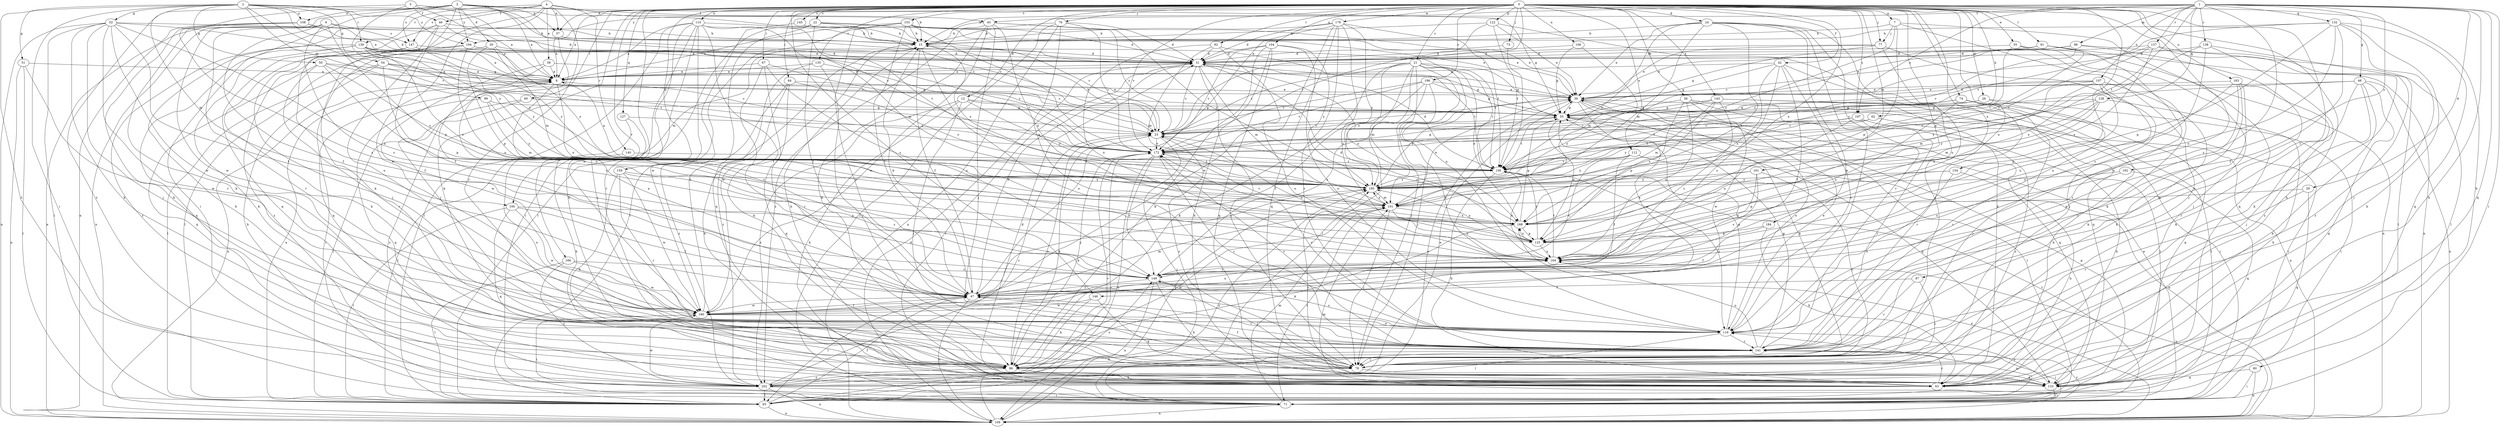 strict digraph  {
0;
1;
2;
3;
4;
5;
6;
7;
8;
12;
15;
21;
22;
23;
24;
26;
29;
30;
31;
35;
36;
37;
38;
39;
42;
45;
46;
47;
48;
50;
51;
52;
54;
55;
60;
62;
63;
64;
67;
71;
73;
74;
76;
77;
78;
86;
87;
90;
91;
92;
93;
98;
99;
100;
101;
104;
106;
107;
108;
109;
110;
112;
116;
122;
125;
127;
128;
132;
133;
135;
137;
138;
139;
140;
141;
143;
145;
146;
147;
149;
153;
154;
156;
159;
161;
163;
164;
166;
172;
179;
180;
184;
188;
192;
194;
195;
196;
197;
202;
0 -> 7  [label=a];
0 -> 8  [label=a];
0 -> 12  [label=b];
0 -> 21  [label=c];
0 -> 22  [label=c];
0 -> 23  [label=c];
0 -> 24  [label=d];
0 -> 26  [label=d];
0 -> 35  [label=e];
0 -> 36  [label=e];
0 -> 37  [label=e];
0 -> 42  [label=f];
0 -> 60  [label=h];
0 -> 62  [label=h];
0 -> 63  [label=h];
0 -> 64  [label=i];
0 -> 67  [label=i];
0 -> 73  [label=j];
0 -> 74  [label=j];
0 -> 76  [label=j];
0 -> 77  [label=j];
0 -> 86  [label=k];
0 -> 87  [label=l];
0 -> 90  [label=l];
0 -> 91  [label=l];
0 -> 92  [label=l];
0 -> 104  [label=n];
0 -> 106  [label=n];
0 -> 110  [label=o];
0 -> 112  [label=o];
0 -> 116  [label=o];
0 -> 122  [label=p];
0 -> 125  [label=p];
0 -> 127  [label=q];
0 -> 135  [label=r];
0 -> 143  [label=s];
0 -> 145  [label=s];
0 -> 146  [label=s];
0 -> 153  [label=t];
0 -> 154  [label=t];
0 -> 159  [label=u];
0 -> 161  [label=u];
0 -> 163  [label=u];
0 -> 164  [label=u];
0 -> 166  [label=v];
0 -> 172  [label=v];
0 -> 179  [label=w];
0 -> 180  [label=w];
0 -> 184  [label=x];
0 -> 188  [label=x];
0 -> 196  [label=z];
0 -> 197  [label=z];
1 -> 15  [label=b];
1 -> 29  [label=d];
1 -> 45  [label=f];
1 -> 48  [label=g];
1 -> 63  [label=h];
1 -> 71  [label=i];
1 -> 98  [label=m];
1 -> 107  [label=n];
1 -> 128  [label=q];
1 -> 132  [label=q];
1 -> 133  [label=q];
1 -> 137  [label=r];
1 -> 138  [label=r];
1 -> 146  [label=s];
1 -> 156  [label=t];
1 -> 192  [label=y];
1 -> 194  [label=y];
1 -> 197  [label=z];
2 -> 8  [label=a];
2 -> 15  [label=b];
2 -> 50  [label=g];
2 -> 51  [label=g];
2 -> 52  [label=g];
2 -> 54  [label=g];
2 -> 71  [label=i];
2 -> 99  [label=m];
2 -> 100  [label=m];
2 -> 108  [label=n];
2 -> 139  [label=r];
2 -> 172  [label=v];
2 -> 194  [label=y];
2 -> 202  [label=z];
3 -> 8  [label=a];
3 -> 30  [label=d];
3 -> 37  [label=e];
3 -> 45  [label=f];
3 -> 55  [label=g];
3 -> 71  [label=i];
3 -> 86  [label=k];
3 -> 108  [label=n];
3 -> 109  [label=n];
3 -> 116  [label=o];
3 -> 147  [label=s];
3 -> 172  [label=v];
3 -> 194  [label=y];
4 -> 23  [label=c];
4 -> 37  [label=e];
4 -> 38  [label=e];
4 -> 46  [label=f];
4 -> 86  [label=k];
4 -> 139  [label=r];
4 -> 140  [label=r];
4 -> 141  [label=r];
4 -> 147  [label=s];
4 -> 180  [label=w];
5 -> 8  [label=a];
5 -> 23  [label=c];
5 -> 39  [label=e];
5 -> 46  [label=f];
5 -> 195  [label=y];
5 -> 202  [label=z];
6 -> 31  [label=d];
6 -> 47  [label=f];
6 -> 109  [label=n];
6 -> 125  [label=p];
6 -> 141  [label=r];
6 -> 147  [label=s];
6 -> 149  [label=s];
6 -> 180  [label=w];
7 -> 15  [label=b];
7 -> 77  [label=j];
7 -> 78  [label=j];
7 -> 125  [label=p];
7 -> 133  [label=q];
7 -> 195  [label=y];
8 -> 39  [label=e];
8 -> 71  [label=i];
8 -> 109  [label=n];
8 -> 149  [label=s];
8 -> 188  [label=x];
12 -> 55  [label=g];
12 -> 63  [label=h];
12 -> 78  [label=j];
12 -> 172  [label=v];
12 -> 195  [label=y];
12 -> 202  [label=z];
15 -> 31  [label=d];
15 -> 47  [label=f];
15 -> 100  [label=m];
15 -> 116  [label=o];
15 -> 180  [label=w];
15 -> 195  [label=y];
21 -> 8  [label=a];
21 -> 23  [label=c];
21 -> 55  [label=g];
21 -> 71  [label=i];
21 -> 78  [label=j];
21 -> 86  [label=k];
21 -> 101  [label=m];
21 -> 116  [label=o];
21 -> 156  [label=t];
21 -> 164  [label=u];
21 -> 188  [label=x];
21 -> 195  [label=y];
22 -> 15  [label=b];
22 -> 23  [label=c];
22 -> 39  [label=e];
22 -> 47  [label=f];
22 -> 93  [label=l];
22 -> 133  [label=q];
23 -> 15  [label=b];
23 -> 71  [label=i];
23 -> 86  [label=k];
23 -> 164  [label=u];
23 -> 172  [label=v];
24 -> 15  [label=b];
24 -> 39  [label=e];
24 -> 78  [label=j];
24 -> 101  [label=m];
24 -> 116  [label=o];
24 -> 141  [label=r];
24 -> 180  [label=w];
24 -> 188  [label=x];
24 -> 195  [label=y];
26 -> 55  [label=g];
26 -> 71  [label=i];
26 -> 141  [label=r];
26 -> 156  [label=t];
29 -> 101  [label=m];
29 -> 133  [label=q];
29 -> 141  [label=r];
30 -> 31  [label=d];
30 -> 93  [label=l];
30 -> 101  [label=m];
30 -> 125  [label=p];
30 -> 195  [label=y];
31 -> 8  [label=a];
31 -> 23  [label=c];
31 -> 71  [label=i];
31 -> 78  [label=j];
31 -> 101  [label=m];
31 -> 156  [label=t];
31 -> 188  [label=x];
35 -> 31  [label=d];
35 -> 78  [label=j];
35 -> 86  [label=k];
35 -> 109  [label=n];
35 -> 156  [label=t];
36 -> 55  [label=g];
36 -> 93  [label=l];
36 -> 125  [label=p];
36 -> 133  [label=q];
36 -> 164  [label=u];
36 -> 180  [label=w];
37 -> 8  [label=a];
37 -> 31  [label=d];
37 -> 78  [label=j];
38 -> 8  [label=a];
38 -> 55  [label=g];
38 -> 149  [label=s];
38 -> 180  [label=w];
39 -> 55  [label=g];
39 -> 71  [label=i];
39 -> 86  [label=k];
39 -> 109  [label=n];
39 -> 116  [label=o];
39 -> 180  [label=w];
42 -> 8  [label=a];
42 -> 47  [label=f];
42 -> 55  [label=g];
42 -> 116  [label=o];
42 -> 133  [label=q];
42 -> 149  [label=s];
42 -> 188  [label=x];
45 -> 15  [label=b];
45 -> 23  [label=c];
45 -> 78  [label=j];
45 -> 86  [label=k];
45 -> 180  [label=w];
45 -> 188  [label=x];
45 -> 195  [label=y];
45 -> 202  [label=z];
46 -> 15  [label=b];
46 -> 31  [label=d];
46 -> 47  [label=f];
46 -> 63  [label=h];
46 -> 78  [label=j];
46 -> 133  [label=q];
47 -> 8  [label=a];
47 -> 15  [label=b];
47 -> 31  [label=d];
47 -> 93  [label=l];
47 -> 101  [label=m];
47 -> 109  [label=n];
47 -> 141  [label=r];
47 -> 164  [label=u];
47 -> 180  [label=w];
47 -> 195  [label=y];
48 -> 39  [label=e];
48 -> 63  [label=h];
48 -> 86  [label=k];
48 -> 109  [label=n];
48 -> 133  [label=q];
48 -> 141  [label=r];
48 -> 172  [label=v];
50 -> 8  [label=a];
50 -> 133  [label=q];
50 -> 141  [label=r];
50 -> 164  [label=u];
50 -> 172  [label=v];
50 -> 195  [label=y];
51 -> 8  [label=a];
51 -> 93  [label=l];
51 -> 109  [label=n];
51 -> 180  [label=w];
52 -> 15  [label=b];
52 -> 47  [label=f];
52 -> 55  [label=g];
52 -> 78  [label=j];
52 -> 86  [label=k];
52 -> 93  [label=l];
52 -> 109  [label=n];
52 -> 141  [label=r];
52 -> 164  [label=u];
52 -> 180  [label=w];
54 -> 8  [label=a];
54 -> 23  [label=c];
54 -> 55  [label=g];
54 -> 63  [label=h];
54 -> 93  [label=l];
54 -> 125  [label=p];
55 -> 23  [label=c];
55 -> 93  [label=l];
55 -> 125  [label=p];
55 -> 133  [label=q];
55 -> 156  [label=t];
60 -> 71  [label=i];
60 -> 109  [label=n];
60 -> 133  [label=q];
62 -> 23  [label=c];
62 -> 63  [label=h];
62 -> 156  [label=t];
63 -> 31  [label=d];
63 -> 141  [label=r];
63 -> 195  [label=y];
64 -> 39  [label=e];
64 -> 63  [label=h];
64 -> 133  [label=q];
64 -> 195  [label=y];
64 -> 202  [label=z];
67 -> 8  [label=a];
67 -> 23  [label=c];
67 -> 86  [label=k];
67 -> 141  [label=r];
67 -> 149  [label=s];
71 -> 39  [label=e];
71 -> 101  [label=m];
71 -> 109  [label=n];
71 -> 116  [label=o];
71 -> 141  [label=r];
71 -> 156  [label=t];
73 -> 31  [label=d];
73 -> 156  [label=t];
74 -> 55  [label=g];
74 -> 63  [label=h];
74 -> 78  [label=j];
74 -> 133  [label=q];
74 -> 141  [label=r];
74 -> 164  [label=u];
74 -> 172  [label=v];
76 -> 15  [label=b];
76 -> 31  [label=d];
76 -> 71  [label=i];
76 -> 109  [label=n];
76 -> 125  [label=p];
76 -> 172  [label=v];
77 -> 31  [label=d];
77 -> 39  [label=e];
77 -> 55  [label=g];
77 -> 78  [label=j];
77 -> 164  [label=u];
78 -> 23  [label=c];
78 -> 47  [label=f];
78 -> 133  [label=q];
86 -> 15  [label=b];
86 -> 23  [label=c];
86 -> 63  [label=h];
86 -> 101  [label=m];
86 -> 202  [label=z];
87 -> 47  [label=f];
87 -> 78  [label=j];
87 -> 141  [label=r];
90 -> 55  [label=g];
90 -> 93  [label=l];
90 -> 202  [label=z];
91 -> 31  [label=d];
91 -> 39  [label=e];
91 -> 109  [label=n];
91 -> 141  [label=r];
91 -> 156  [label=t];
92 -> 31  [label=d];
92 -> 101  [label=m];
92 -> 116  [label=o];
92 -> 156  [label=t];
92 -> 164  [label=u];
93 -> 8  [label=a];
93 -> 39  [label=e];
93 -> 47  [label=f];
93 -> 55  [label=g];
93 -> 109  [label=n];
93 -> 172  [label=v];
98 -> 23  [label=c];
98 -> 31  [label=d];
98 -> 39  [label=e];
98 -> 93  [label=l];
98 -> 116  [label=o];
98 -> 172  [label=v];
99 -> 55  [label=g];
99 -> 101  [label=m];
99 -> 133  [label=q];
99 -> 195  [label=y];
100 -> 47  [label=f];
100 -> 93  [label=l];
100 -> 133  [label=q];
100 -> 180  [label=w];
100 -> 188  [label=x];
101 -> 39  [label=e];
101 -> 71  [label=i];
101 -> 78  [label=j];
101 -> 164  [label=u];
101 -> 188  [label=x];
101 -> 195  [label=y];
104 -> 31  [label=d];
104 -> 63  [label=h];
104 -> 86  [label=k];
104 -> 116  [label=o];
104 -> 133  [label=q];
104 -> 172  [label=v];
104 -> 195  [label=y];
106 -> 31  [label=d];
106 -> 55  [label=g];
106 -> 101  [label=m];
107 -> 23  [label=c];
107 -> 39  [label=e];
107 -> 86  [label=k];
107 -> 101  [label=m];
107 -> 125  [label=p];
107 -> 164  [label=u];
107 -> 195  [label=y];
108 -> 8  [label=a];
108 -> 15  [label=b];
108 -> 86  [label=k];
108 -> 109  [label=n];
108 -> 149  [label=s];
109 -> 31  [label=d];
109 -> 101  [label=m];
109 -> 164  [label=u];
109 -> 172  [label=v];
109 -> 188  [label=x];
109 -> 195  [label=y];
110 -> 8  [label=a];
110 -> 15  [label=b];
110 -> 47  [label=f];
110 -> 71  [label=i];
110 -> 78  [label=j];
110 -> 86  [label=k];
110 -> 93  [label=l];
110 -> 101  [label=m];
110 -> 141  [label=r];
110 -> 156  [label=t];
112 -> 47  [label=f];
112 -> 109  [label=n];
112 -> 149  [label=s];
112 -> 156  [label=t];
112 -> 195  [label=y];
116 -> 39  [label=e];
116 -> 55  [label=g];
116 -> 93  [label=l];
116 -> 141  [label=r];
116 -> 149  [label=s];
116 -> 172  [label=v];
122 -> 15  [label=b];
122 -> 39  [label=e];
122 -> 63  [label=h];
122 -> 156  [label=t];
122 -> 172  [label=v];
125 -> 31  [label=d];
125 -> 156  [label=t];
125 -> 164  [label=u];
125 -> 188  [label=x];
125 -> 195  [label=y];
127 -> 23  [label=c];
127 -> 63  [label=h];
127 -> 93  [label=l];
128 -> 55  [label=g];
128 -> 63  [label=h];
128 -> 101  [label=m];
128 -> 172  [label=v];
128 -> 188  [label=x];
128 -> 195  [label=y];
132 -> 15  [label=b];
132 -> 47  [label=f];
132 -> 63  [label=h];
132 -> 78  [label=j];
132 -> 125  [label=p];
132 -> 133  [label=q];
132 -> 164  [label=u];
132 -> 172  [label=v];
133 -> 71  [label=i];
133 -> 116  [label=o];
135 -> 8  [label=a];
135 -> 78  [label=j];
135 -> 172  [label=v];
135 -> 202  [label=z];
137 -> 23  [label=c];
137 -> 31  [label=d];
137 -> 86  [label=k];
137 -> 156  [label=t];
137 -> 188  [label=x];
137 -> 202  [label=z];
138 -> 31  [label=d];
138 -> 93  [label=l];
138 -> 149  [label=s];
138 -> 188  [label=x];
138 -> 202  [label=z];
139 -> 8  [label=a];
139 -> 23  [label=c];
139 -> 31  [label=d];
139 -> 86  [label=k];
139 -> 133  [label=q];
139 -> 156  [label=t];
139 -> 188  [label=x];
139 -> 195  [label=y];
139 -> 202  [label=z];
140 -> 116  [label=o];
140 -> 156  [label=t];
141 -> 55  [label=g];
141 -> 71  [label=i];
141 -> 78  [label=j];
141 -> 86  [label=k];
141 -> 164  [label=u];
141 -> 172  [label=v];
143 -> 55  [label=g];
143 -> 71  [label=i];
143 -> 93  [label=l];
143 -> 101  [label=m];
143 -> 149  [label=s];
143 -> 188  [label=x];
143 -> 195  [label=y];
145 -> 15  [label=b];
145 -> 39  [label=e];
145 -> 180  [label=w];
146 -> 86  [label=k];
146 -> 133  [label=q];
146 -> 180  [label=w];
147 -> 31  [label=d];
147 -> 47  [label=f];
147 -> 86  [label=k];
147 -> 195  [label=y];
149 -> 47  [label=f];
149 -> 63  [label=h];
149 -> 78  [label=j];
149 -> 109  [label=n];
153 -> 8  [label=a];
153 -> 15  [label=b];
153 -> 31  [label=d];
153 -> 39  [label=e];
153 -> 47  [label=f];
153 -> 93  [label=l];
153 -> 116  [label=o];
153 -> 172  [label=v];
154 -> 63  [label=h];
154 -> 116  [label=o];
154 -> 125  [label=p];
154 -> 195  [label=y];
156 -> 8  [label=a];
156 -> 31  [label=d];
156 -> 63  [label=h];
156 -> 116  [label=o];
156 -> 164  [label=u];
156 -> 195  [label=y];
159 -> 86  [label=k];
159 -> 141  [label=r];
159 -> 149  [label=s];
159 -> 180  [label=w];
159 -> 195  [label=y];
161 -> 78  [label=j];
161 -> 149  [label=s];
161 -> 164  [label=u];
161 -> 188  [label=x];
161 -> 195  [label=y];
163 -> 39  [label=e];
163 -> 78  [label=j];
163 -> 86  [label=k];
163 -> 116  [label=o];
163 -> 141  [label=r];
163 -> 164  [label=u];
164 -> 149  [label=s];
164 -> 156  [label=t];
166 -> 93  [label=l];
166 -> 149  [label=s];
166 -> 180  [label=w];
166 -> 202  [label=z];
172 -> 55  [label=g];
172 -> 86  [label=k];
172 -> 109  [label=n];
172 -> 141  [label=r];
172 -> 149  [label=s];
172 -> 156  [label=t];
179 -> 15  [label=b];
179 -> 31  [label=d];
179 -> 47  [label=f];
179 -> 133  [label=q];
179 -> 141  [label=r];
179 -> 156  [label=t];
179 -> 164  [label=u];
179 -> 180  [label=w];
179 -> 195  [label=y];
180 -> 15  [label=b];
180 -> 47  [label=f];
180 -> 71  [label=i];
180 -> 116  [label=o];
184 -> 47  [label=f];
184 -> 63  [label=h];
184 -> 125  [label=p];
188 -> 23  [label=c];
188 -> 55  [label=g];
188 -> 86  [label=k];
188 -> 125  [label=p];
188 -> 172  [label=v];
192 -> 133  [label=q];
192 -> 164  [label=u];
192 -> 195  [label=y];
194 -> 31  [label=d];
194 -> 133  [label=q];
194 -> 164  [label=u];
194 -> 172  [label=v];
194 -> 202  [label=z];
195 -> 39  [label=e];
195 -> 101  [label=m];
196 -> 23  [label=c];
196 -> 39  [label=e];
196 -> 47  [label=f];
196 -> 55  [label=g];
196 -> 78  [label=j];
196 -> 149  [label=s];
196 -> 172  [label=v];
197 -> 23  [label=c];
197 -> 141  [label=r];
197 -> 164  [label=u];
197 -> 195  [label=y];
197 -> 202  [label=z];
202 -> 23  [label=c];
202 -> 39  [label=e];
202 -> 71  [label=i];
202 -> 93  [label=l];
202 -> 109  [label=n];
202 -> 149  [label=s];
202 -> 180  [label=w];
202 -> 195  [label=y];
}
